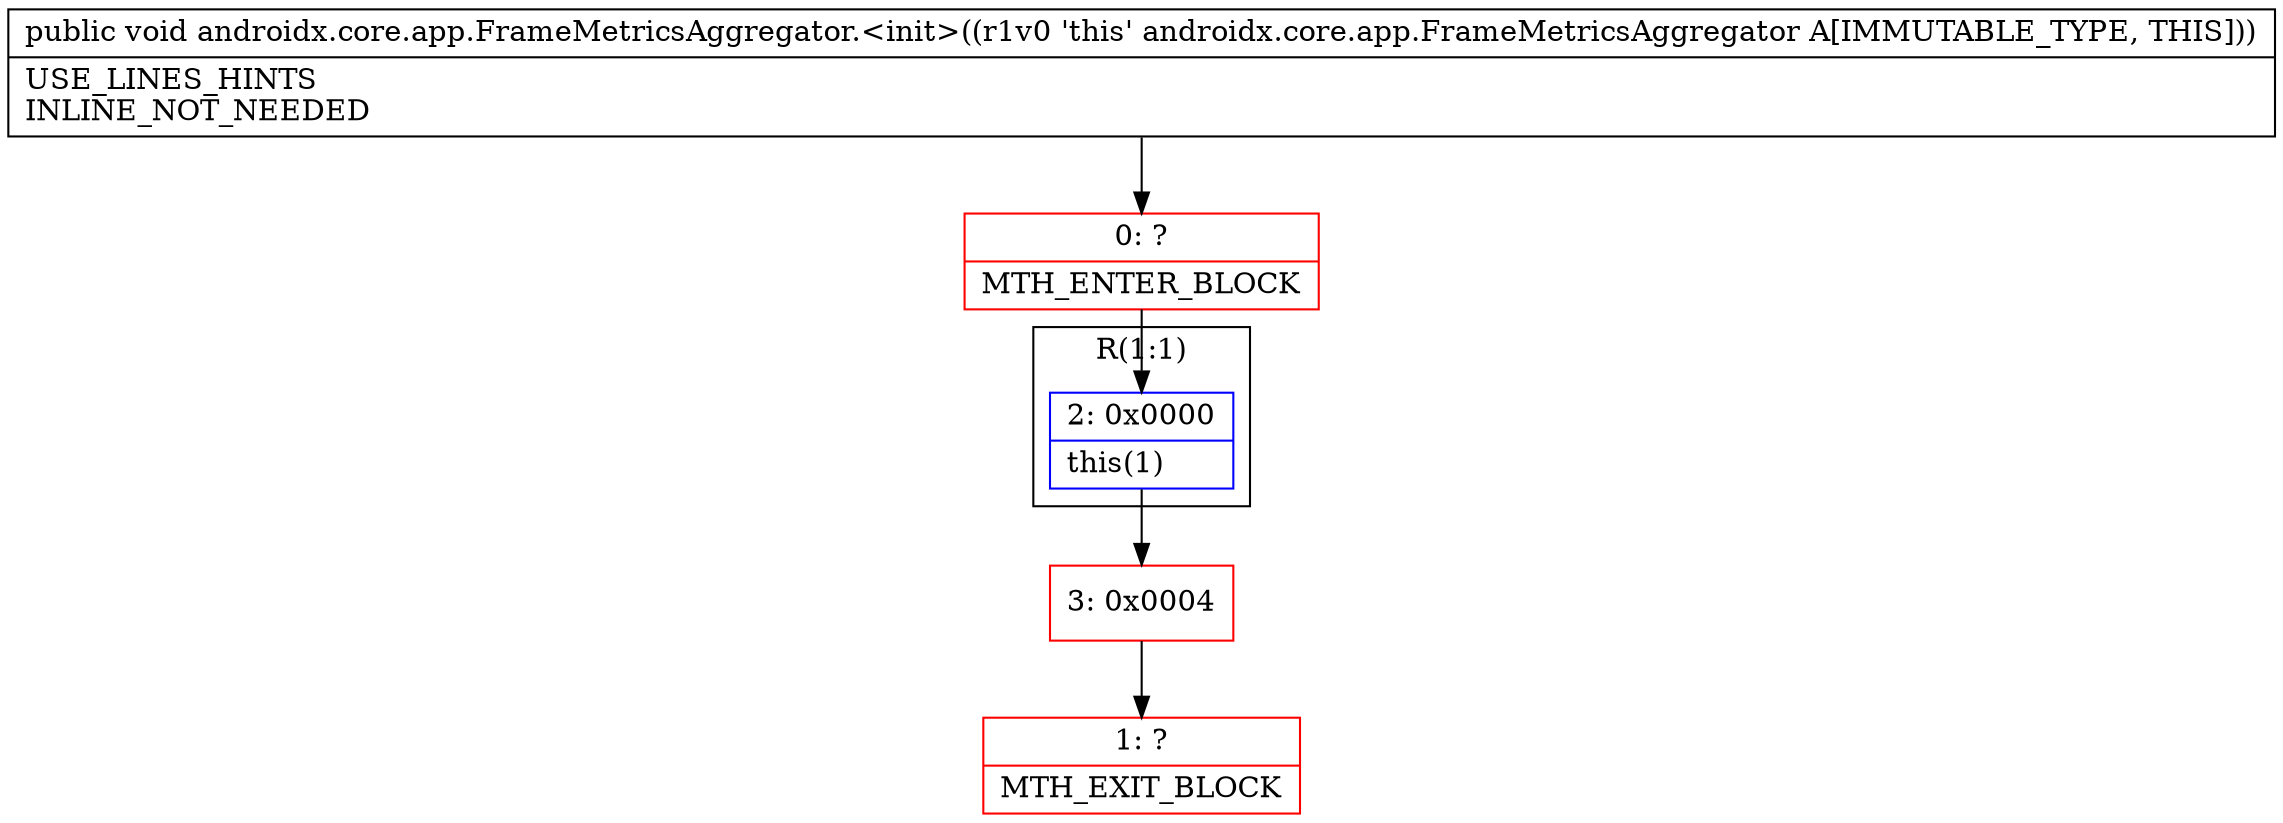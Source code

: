 digraph "CFG forandroidx.core.app.FrameMetricsAggregator.\<init\>()V" {
subgraph cluster_Region_7910285 {
label = "R(1:1)";
node [shape=record,color=blue];
Node_2 [shape=record,label="{2\:\ 0x0000|this(1)\l}"];
}
Node_0 [shape=record,color=red,label="{0\:\ ?|MTH_ENTER_BLOCK\l}"];
Node_3 [shape=record,color=red,label="{3\:\ 0x0004}"];
Node_1 [shape=record,color=red,label="{1\:\ ?|MTH_EXIT_BLOCK\l}"];
MethodNode[shape=record,label="{public void androidx.core.app.FrameMetricsAggregator.\<init\>((r1v0 'this' androidx.core.app.FrameMetricsAggregator A[IMMUTABLE_TYPE, THIS]))  | USE_LINES_HINTS\lINLINE_NOT_NEEDED\l}"];
MethodNode -> Node_0;Node_2 -> Node_3;
Node_0 -> Node_2;
Node_3 -> Node_1;
}


